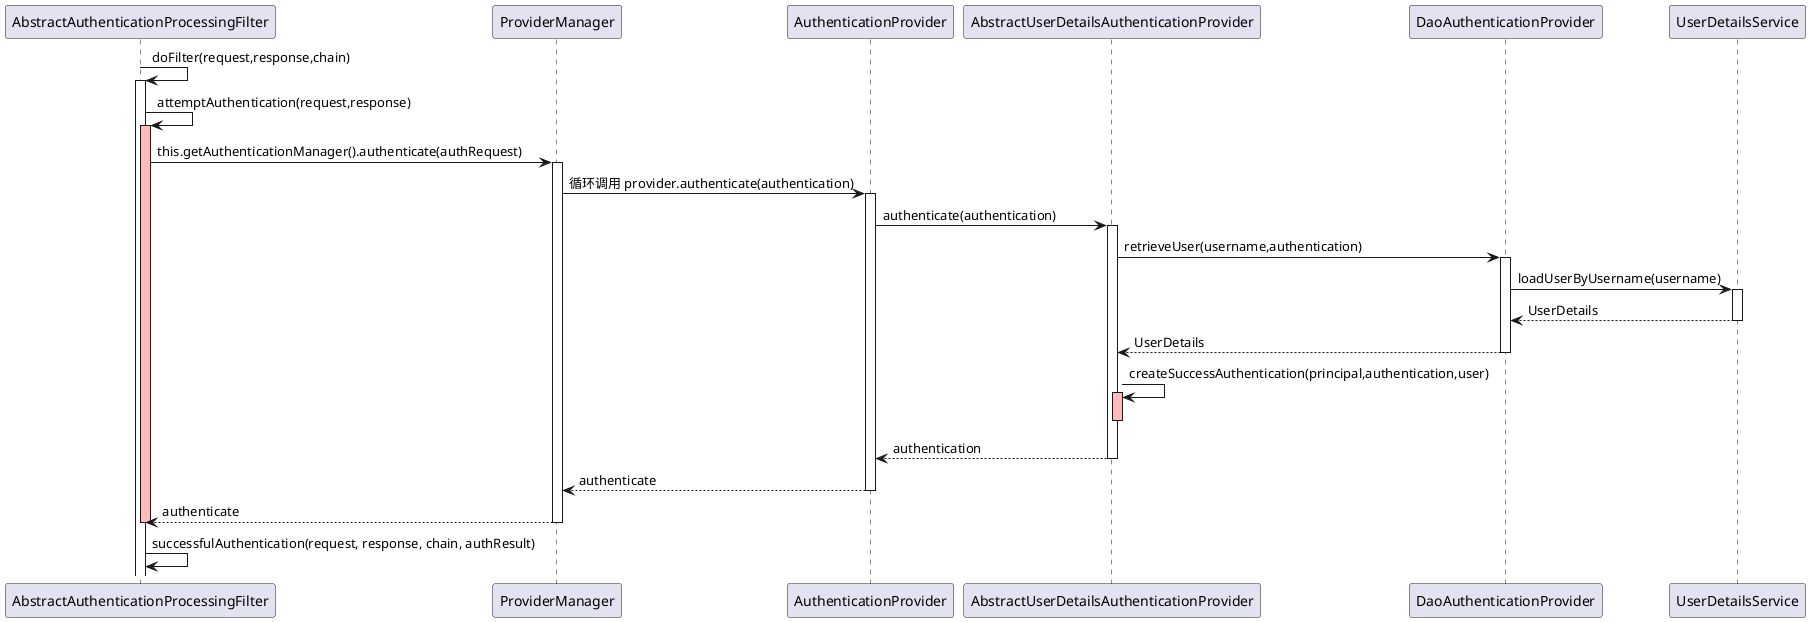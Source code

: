 @startuml
'class ProviderManager
'interface AuthenticationProvider
'abstract class AbstractUserDetailsAuthenticationProvider
'interface UserDetailsService
'class DaoAuthenticationProvider
'AbstractAuthenticationProcessingFilter.doFilter -> AbstractAuthenticationProcessingFilter.attemptAuthentication->AbstractAuthenticationProcessingFilter.getAuthenticationManager().authenticate(authRequest)
' 此处是循环调用 provider.authenticate(authentication)
AbstractAuthenticationProcessingFilter->AbstractAuthenticationProcessingFilter: doFilter(request,response,chain)
activate AbstractAuthenticationProcessingFilter

AbstractAuthenticationProcessingFilter->AbstractAuthenticationProcessingFilter: attemptAuthentication(request,response)
activate AbstractAuthenticationProcessingFilter #FFBBBB

AbstractAuthenticationProcessingFilter->ProviderManager: this.getAuthenticationManager().authenticate(authRequest)
activate ProviderManager

ProviderManager -> AuthenticationProvider: 循环调用 provider.authenticate(authentication)
activate AuthenticationProvider

AuthenticationProvider->AbstractUserDetailsAuthenticationProvider:authenticate(authentication)
activate AbstractUserDetailsAuthenticationProvider

AbstractUserDetailsAuthenticationProvider->DaoAuthenticationProvider:retrieveUser(username,authentication)
activate DaoAuthenticationProvider

DaoAuthenticationProvider->UserDetailsService:loadUserByUsername(username)
activate UserDetailsService

DaoAuthenticationProvider <-- UserDetailsService: UserDetails
deactivate UserDetailsService

AbstractUserDetailsAuthenticationProvider <-- DaoAuthenticationProvider: UserDetails
deactivate DaoAuthenticationProvider

AbstractUserDetailsAuthenticationProvider -> AbstractUserDetailsAuthenticationProvider: createSuccessAuthentication(principal,authentication,user)
activate AbstractUserDetailsAuthenticationProvider #FFBBBB
deactivate AbstractUserDetailsAuthenticationProvider

AuthenticationProvider <-- AbstractUserDetailsAuthenticationProvider: authentication
deactivate AbstractUserDetailsAuthenticationProvider

ProviderManager <-- AuthenticationProvider: authenticate
deactivate AuthenticationProvider

AbstractAuthenticationProcessingFilter <-- ProviderManager: authenticate
deactivate ProviderManager
deactivate AbstractAuthenticationProcessingFilter

AbstractAuthenticationProcessingFilter->AbstractAuthenticationProcessingFilter: successfulAuthentication(request, response, chain, authResult)

'ClientCredentialsTokenEndpointFilter.successfulAuthentication-->AbstractAuthenticationProcessingFilter.successfulAuthentication
'ClientCredentialsTokenEndpointFilter.successfulAuthentication-->chain.doFilter(request, response)


@enduml